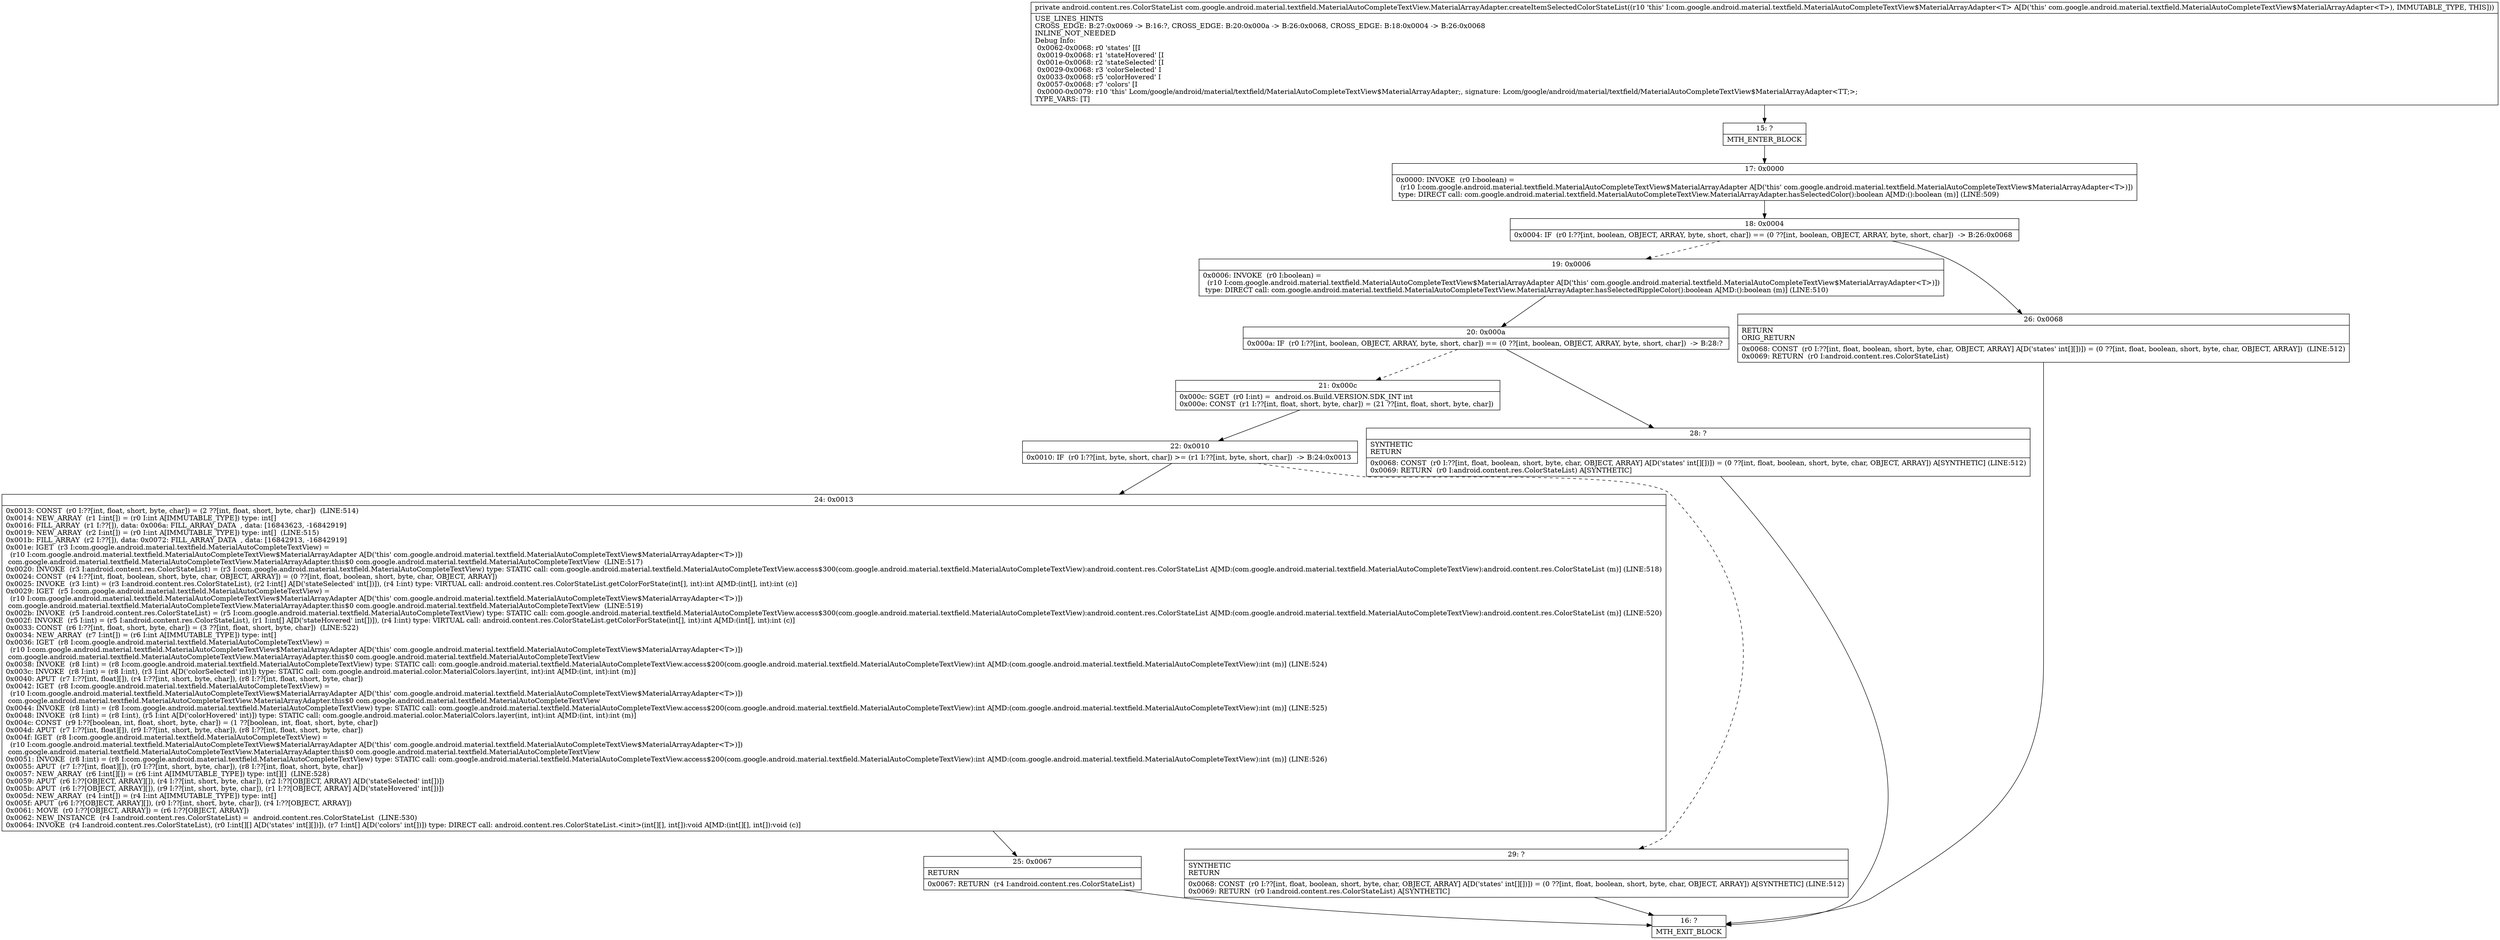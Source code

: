 digraph "CFG forcom.google.android.material.textfield.MaterialAutoCompleteTextView.MaterialArrayAdapter.createItemSelectedColorStateList()Landroid\/content\/res\/ColorStateList;" {
Node_15 [shape=record,label="{15\:\ ?|MTH_ENTER_BLOCK\l}"];
Node_17 [shape=record,label="{17\:\ 0x0000|0x0000: INVOKE  (r0 I:boolean) = \l  (r10 I:com.google.android.material.textfield.MaterialAutoCompleteTextView$MaterialArrayAdapter A[D('this' com.google.android.material.textfield.MaterialAutoCompleteTextView$MaterialArrayAdapter\<T\>)])\l type: DIRECT call: com.google.android.material.textfield.MaterialAutoCompleteTextView.MaterialArrayAdapter.hasSelectedColor():boolean A[MD:():boolean (m)] (LINE:509)\l}"];
Node_18 [shape=record,label="{18\:\ 0x0004|0x0004: IF  (r0 I:??[int, boolean, OBJECT, ARRAY, byte, short, char]) == (0 ??[int, boolean, OBJECT, ARRAY, byte, short, char])  \-\> B:26:0x0068 \l}"];
Node_19 [shape=record,label="{19\:\ 0x0006|0x0006: INVOKE  (r0 I:boolean) = \l  (r10 I:com.google.android.material.textfield.MaterialAutoCompleteTextView$MaterialArrayAdapter A[D('this' com.google.android.material.textfield.MaterialAutoCompleteTextView$MaterialArrayAdapter\<T\>)])\l type: DIRECT call: com.google.android.material.textfield.MaterialAutoCompleteTextView.MaterialArrayAdapter.hasSelectedRippleColor():boolean A[MD:():boolean (m)] (LINE:510)\l}"];
Node_20 [shape=record,label="{20\:\ 0x000a|0x000a: IF  (r0 I:??[int, boolean, OBJECT, ARRAY, byte, short, char]) == (0 ??[int, boolean, OBJECT, ARRAY, byte, short, char])  \-\> B:28:? \l}"];
Node_21 [shape=record,label="{21\:\ 0x000c|0x000c: SGET  (r0 I:int) =  android.os.Build.VERSION.SDK_INT int \l0x000e: CONST  (r1 I:??[int, float, short, byte, char]) = (21 ??[int, float, short, byte, char]) \l}"];
Node_22 [shape=record,label="{22\:\ 0x0010|0x0010: IF  (r0 I:??[int, byte, short, char]) \>= (r1 I:??[int, byte, short, char])  \-\> B:24:0x0013 \l}"];
Node_24 [shape=record,label="{24\:\ 0x0013|0x0013: CONST  (r0 I:??[int, float, short, byte, char]) = (2 ??[int, float, short, byte, char])  (LINE:514)\l0x0014: NEW_ARRAY  (r1 I:int[]) = (r0 I:int A[IMMUTABLE_TYPE]) type: int[] \l0x0016: FILL_ARRAY  (r1 I:??[]), data: 0x006a: FILL_ARRAY_DATA  , data: [16843623, \-16842919] \l0x0019: NEW_ARRAY  (r2 I:int[]) = (r0 I:int A[IMMUTABLE_TYPE]) type: int[]  (LINE:515)\l0x001b: FILL_ARRAY  (r2 I:??[]), data: 0x0072: FILL_ARRAY_DATA  , data: [16842913, \-16842919] \l0x001e: IGET  (r3 I:com.google.android.material.textfield.MaterialAutoCompleteTextView) = \l  (r10 I:com.google.android.material.textfield.MaterialAutoCompleteTextView$MaterialArrayAdapter A[D('this' com.google.android.material.textfield.MaterialAutoCompleteTextView$MaterialArrayAdapter\<T\>)])\l com.google.android.material.textfield.MaterialAutoCompleteTextView.MaterialArrayAdapter.this$0 com.google.android.material.textfield.MaterialAutoCompleteTextView  (LINE:517)\l0x0020: INVOKE  (r3 I:android.content.res.ColorStateList) = (r3 I:com.google.android.material.textfield.MaterialAutoCompleteTextView) type: STATIC call: com.google.android.material.textfield.MaterialAutoCompleteTextView.access$300(com.google.android.material.textfield.MaterialAutoCompleteTextView):android.content.res.ColorStateList A[MD:(com.google.android.material.textfield.MaterialAutoCompleteTextView):android.content.res.ColorStateList (m)] (LINE:518)\l0x0024: CONST  (r4 I:??[int, float, boolean, short, byte, char, OBJECT, ARRAY]) = (0 ??[int, float, boolean, short, byte, char, OBJECT, ARRAY]) \l0x0025: INVOKE  (r3 I:int) = (r3 I:android.content.res.ColorStateList), (r2 I:int[] A[D('stateSelected' int[])]), (r4 I:int) type: VIRTUAL call: android.content.res.ColorStateList.getColorForState(int[], int):int A[MD:(int[], int):int (c)]\l0x0029: IGET  (r5 I:com.google.android.material.textfield.MaterialAutoCompleteTextView) = \l  (r10 I:com.google.android.material.textfield.MaterialAutoCompleteTextView$MaterialArrayAdapter A[D('this' com.google.android.material.textfield.MaterialAutoCompleteTextView$MaterialArrayAdapter\<T\>)])\l com.google.android.material.textfield.MaterialAutoCompleteTextView.MaterialArrayAdapter.this$0 com.google.android.material.textfield.MaterialAutoCompleteTextView  (LINE:519)\l0x002b: INVOKE  (r5 I:android.content.res.ColorStateList) = (r5 I:com.google.android.material.textfield.MaterialAutoCompleteTextView) type: STATIC call: com.google.android.material.textfield.MaterialAutoCompleteTextView.access$300(com.google.android.material.textfield.MaterialAutoCompleteTextView):android.content.res.ColorStateList A[MD:(com.google.android.material.textfield.MaterialAutoCompleteTextView):android.content.res.ColorStateList (m)] (LINE:520)\l0x002f: INVOKE  (r5 I:int) = (r5 I:android.content.res.ColorStateList), (r1 I:int[] A[D('stateHovered' int[])]), (r4 I:int) type: VIRTUAL call: android.content.res.ColorStateList.getColorForState(int[], int):int A[MD:(int[], int):int (c)]\l0x0033: CONST  (r6 I:??[int, float, short, byte, char]) = (3 ??[int, float, short, byte, char])  (LINE:522)\l0x0034: NEW_ARRAY  (r7 I:int[]) = (r6 I:int A[IMMUTABLE_TYPE]) type: int[] \l0x0036: IGET  (r8 I:com.google.android.material.textfield.MaterialAutoCompleteTextView) = \l  (r10 I:com.google.android.material.textfield.MaterialAutoCompleteTextView$MaterialArrayAdapter A[D('this' com.google.android.material.textfield.MaterialAutoCompleteTextView$MaterialArrayAdapter\<T\>)])\l com.google.android.material.textfield.MaterialAutoCompleteTextView.MaterialArrayAdapter.this$0 com.google.android.material.textfield.MaterialAutoCompleteTextView \l0x0038: INVOKE  (r8 I:int) = (r8 I:com.google.android.material.textfield.MaterialAutoCompleteTextView) type: STATIC call: com.google.android.material.textfield.MaterialAutoCompleteTextView.access$200(com.google.android.material.textfield.MaterialAutoCompleteTextView):int A[MD:(com.google.android.material.textfield.MaterialAutoCompleteTextView):int (m)] (LINE:524)\l0x003c: INVOKE  (r8 I:int) = (r8 I:int), (r3 I:int A[D('colorSelected' int)]) type: STATIC call: com.google.android.material.color.MaterialColors.layer(int, int):int A[MD:(int, int):int (m)]\l0x0040: APUT  (r7 I:??[int, float][]), (r4 I:??[int, short, byte, char]), (r8 I:??[int, float, short, byte, char]) \l0x0042: IGET  (r8 I:com.google.android.material.textfield.MaterialAutoCompleteTextView) = \l  (r10 I:com.google.android.material.textfield.MaterialAutoCompleteTextView$MaterialArrayAdapter A[D('this' com.google.android.material.textfield.MaterialAutoCompleteTextView$MaterialArrayAdapter\<T\>)])\l com.google.android.material.textfield.MaterialAutoCompleteTextView.MaterialArrayAdapter.this$0 com.google.android.material.textfield.MaterialAutoCompleteTextView \l0x0044: INVOKE  (r8 I:int) = (r8 I:com.google.android.material.textfield.MaterialAutoCompleteTextView) type: STATIC call: com.google.android.material.textfield.MaterialAutoCompleteTextView.access$200(com.google.android.material.textfield.MaterialAutoCompleteTextView):int A[MD:(com.google.android.material.textfield.MaterialAutoCompleteTextView):int (m)] (LINE:525)\l0x0048: INVOKE  (r8 I:int) = (r8 I:int), (r5 I:int A[D('colorHovered' int)]) type: STATIC call: com.google.android.material.color.MaterialColors.layer(int, int):int A[MD:(int, int):int (m)]\l0x004c: CONST  (r9 I:??[boolean, int, float, short, byte, char]) = (1 ??[boolean, int, float, short, byte, char]) \l0x004d: APUT  (r7 I:??[int, float][]), (r9 I:??[int, short, byte, char]), (r8 I:??[int, float, short, byte, char]) \l0x004f: IGET  (r8 I:com.google.android.material.textfield.MaterialAutoCompleteTextView) = \l  (r10 I:com.google.android.material.textfield.MaterialAutoCompleteTextView$MaterialArrayAdapter A[D('this' com.google.android.material.textfield.MaterialAutoCompleteTextView$MaterialArrayAdapter\<T\>)])\l com.google.android.material.textfield.MaterialAutoCompleteTextView.MaterialArrayAdapter.this$0 com.google.android.material.textfield.MaterialAutoCompleteTextView \l0x0051: INVOKE  (r8 I:int) = (r8 I:com.google.android.material.textfield.MaterialAutoCompleteTextView) type: STATIC call: com.google.android.material.textfield.MaterialAutoCompleteTextView.access$200(com.google.android.material.textfield.MaterialAutoCompleteTextView):int A[MD:(com.google.android.material.textfield.MaterialAutoCompleteTextView):int (m)] (LINE:526)\l0x0055: APUT  (r7 I:??[int, float][]), (r0 I:??[int, short, byte, char]), (r8 I:??[int, float, short, byte, char]) \l0x0057: NEW_ARRAY  (r6 I:int[][]) = (r6 I:int A[IMMUTABLE_TYPE]) type: int[][]  (LINE:528)\l0x0059: APUT  (r6 I:??[OBJECT, ARRAY][]), (r4 I:??[int, short, byte, char]), (r2 I:??[OBJECT, ARRAY] A[D('stateSelected' int[])]) \l0x005b: APUT  (r6 I:??[OBJECT, ARRAY][]), (r9 I:??[int, short, byte, char]), (r1 I:??[OBJECT, ARRAY] A[D('stateHovered' int[])]) \l0x005d: NEW_ARRAY  (r4 I:int[]) = (r4 I:int A[IMMUTABLE_TYPE]) type: int[] \l0x005f: APUT  (r6 I:??[OBJECT, ARRAY][]), (r0 I:??[int, short, byte, char]), (r4 I:??[OBJECT, ARRAY]) \l0x0061: MOVE  (r0 I:??[OBJECT, ARRAY]) = (r6 I:??[OBJECT, ARRAY]) \l0x0062: NEW_INSTANCE  (r4 I:android.content.res.ColorStateList) =  android.content.res.ColorStateList  (LINE:530)\l0x0064: INVOKE  (r4 I:android.content.res.ColorStateList), (r0 I:int[][] A[D('states' int[][])]), (r7 I:int[] A[D('colors' int[])]) type: DIRECT call: android.content.res.ColorStateList.\<init\>(int[][], int[]):void A[MD:(int[][], int[]):void (c)]\l}"];
Node_25 [shape=record,label="{25\:\ 0x0067|RETURN\l|0x0067: RETURN  (r4 I:android.content.res.ColorStateList) \l}"];
Node_16 [shape=record,label="{16\:\ ?|MTH_EXIT_BLOCK\l}"];
Node_29 [shape=record,label="{29\:\ ?|SYNTHETIC\lRETURN\l|0x0068: CONST  (r0 I:??[int, float, boolean, short, byte, char, OBJECT, ARRAY] A[D('states' int[][])]) = (0 ??[int, float, boolean, short, byte, char, OBJECT, ARRAY]) A[SYNTHETIC] (LINE:512)\l0x0069: RETURN  (r0 I:android.content.res.ColorStateList) A[SYNTHETIC]\l}"];
Node_28 [shape=record,label="{28\:\ ?|SYNTHETIC\lRETURN\l|0x0068: CONST  (r0 I:??[int, float, boolean, short, byte, char, OBJECT, ARRAY] A[D('states' int[][])]) = (0 ??[int, float, boolean, short, byte, char, OBJECT, ARRAY]) A[SYNTHETIC] (LINE:512)\l0x0069: RETURN  (r0 I:android.content.res.ColorStateList) A[SYNTHETIC]\l}"];
Node_26 [shape=record,label="{26\:\ 0x0068|RETURN\lORIG_RETURN\l|0x0068: CONST  (r0 I:??[int, float, boolean, short, byte, char, OBJECT, ARRAY] A[D('states' int[][])]) = (0 ??[int, float, boolean, short, byte, char, OBJECT, ARRAY])  (LINE:512)\l0x0069: RETURN  (r0 I:android.content.res.ColorStateList) \l}"];
MethodNode[shape=record,label="{private android.content.res.ColorStateList com.google.android.material.textfield.MaterialAutoCompleteTextView.MaterialArrayAdapter.createItemSelectedColorStateList((r10 'this' I:com.google.android.material.textfield.MaterialAutoCompleteTextView$MaterialArrayAdapter\<T\> A[D('this' com.google.android.material.textfield.MaterialAutoCompleteTextView$MaterialArrayAdapter\<T\>), IMMUTABLE_TYPE, THIS]))  | USE_LINES_HINTS\lCROSS_EDGE: B:27:0x0069 \-\> B:16:?, CROSS_EDGE: B:20:0x000a \-\> B:26:0x0068, CROSS_EDGE: B:18:0x0004 \-\> B:26:0x0068\lINLINE_NOT_NEEDED\lDebug Info:\l  0x0062\-0x0068: r0 'states' [[I\l  0x0019\-0x0068: r1 'stateHovered' [I\l  0x001e\-0x0068: r2 'stateSelected' [I\l  0x0029\-0x0068: r3 'colorSelected' I\l  0x0033\-0x0068: r5 'colorHovered' I\l  0x0057\-0x0068: r7 'colors' [I\l  0x0000\-0x0079: r10 'this' Lcom\/google\/android\/material\/textfield\/MaterialAutoCompleteTextView$MaterialArrayAdapter;, signature: Lcom\/google\/android\/material\/textfield\/MaterialAutoCompleteTextView$MaterialArrayAdapter\<TT;\>;\lTYPE_VARS: [T]\l}"];
MethodNode -> Node_15;Node_15 -> Node_17;
Node_17 -> Node_18;
Node_18 -> Node_19[style=dashed];
Node_18 -> Node_26;
Node_19 -> Node_20;
Node_20 -> Node_21[style=dashed];
Node_20 -> Node_28;
Node_21 -> Node_22;
Node_22 -> Node_24;
Node_22 -> Node_29[style=dashed];
Node_24 -> Node_25;
Node_25 -> Node_16;
Node_29 -> Node_16;
Node_28 -> Node_16;
Node_26 -> Node_16;
}

